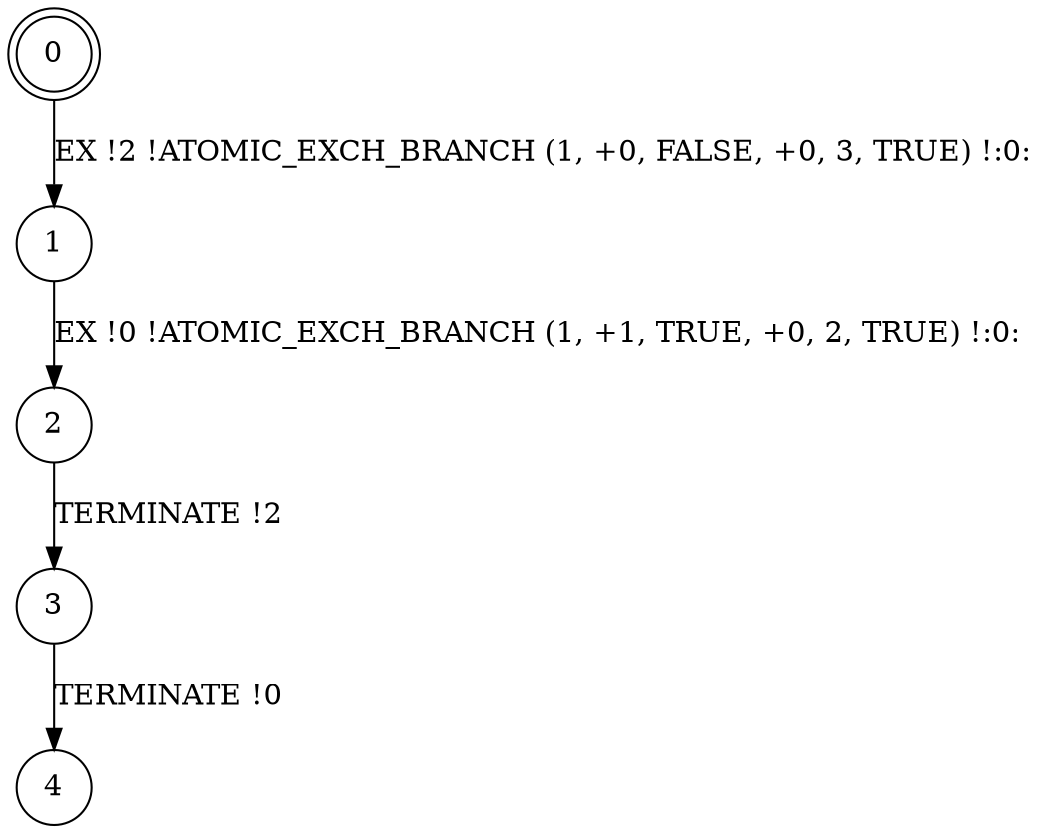 digraph BCG {
size = "7, 10.5";
center = TRUE;
node [shape = circle];
0 [peripheries = 2];
0 -> 1 [label = "EX !2 !ATOMIC_EXCH_BRANCH (1, +0, FALSE, +0, 3, TRUE) !:0:"];
1 -> 2 [label = "EX !0 !ATOMIC_EXCH_BRANCH (1, +1, TRUE, +0, 2, TRUE) !:0:"];
2 -> 3 [label = "TERMINATE !2"];
3 -> 4 [label = "TERMINATE !0"];
}
